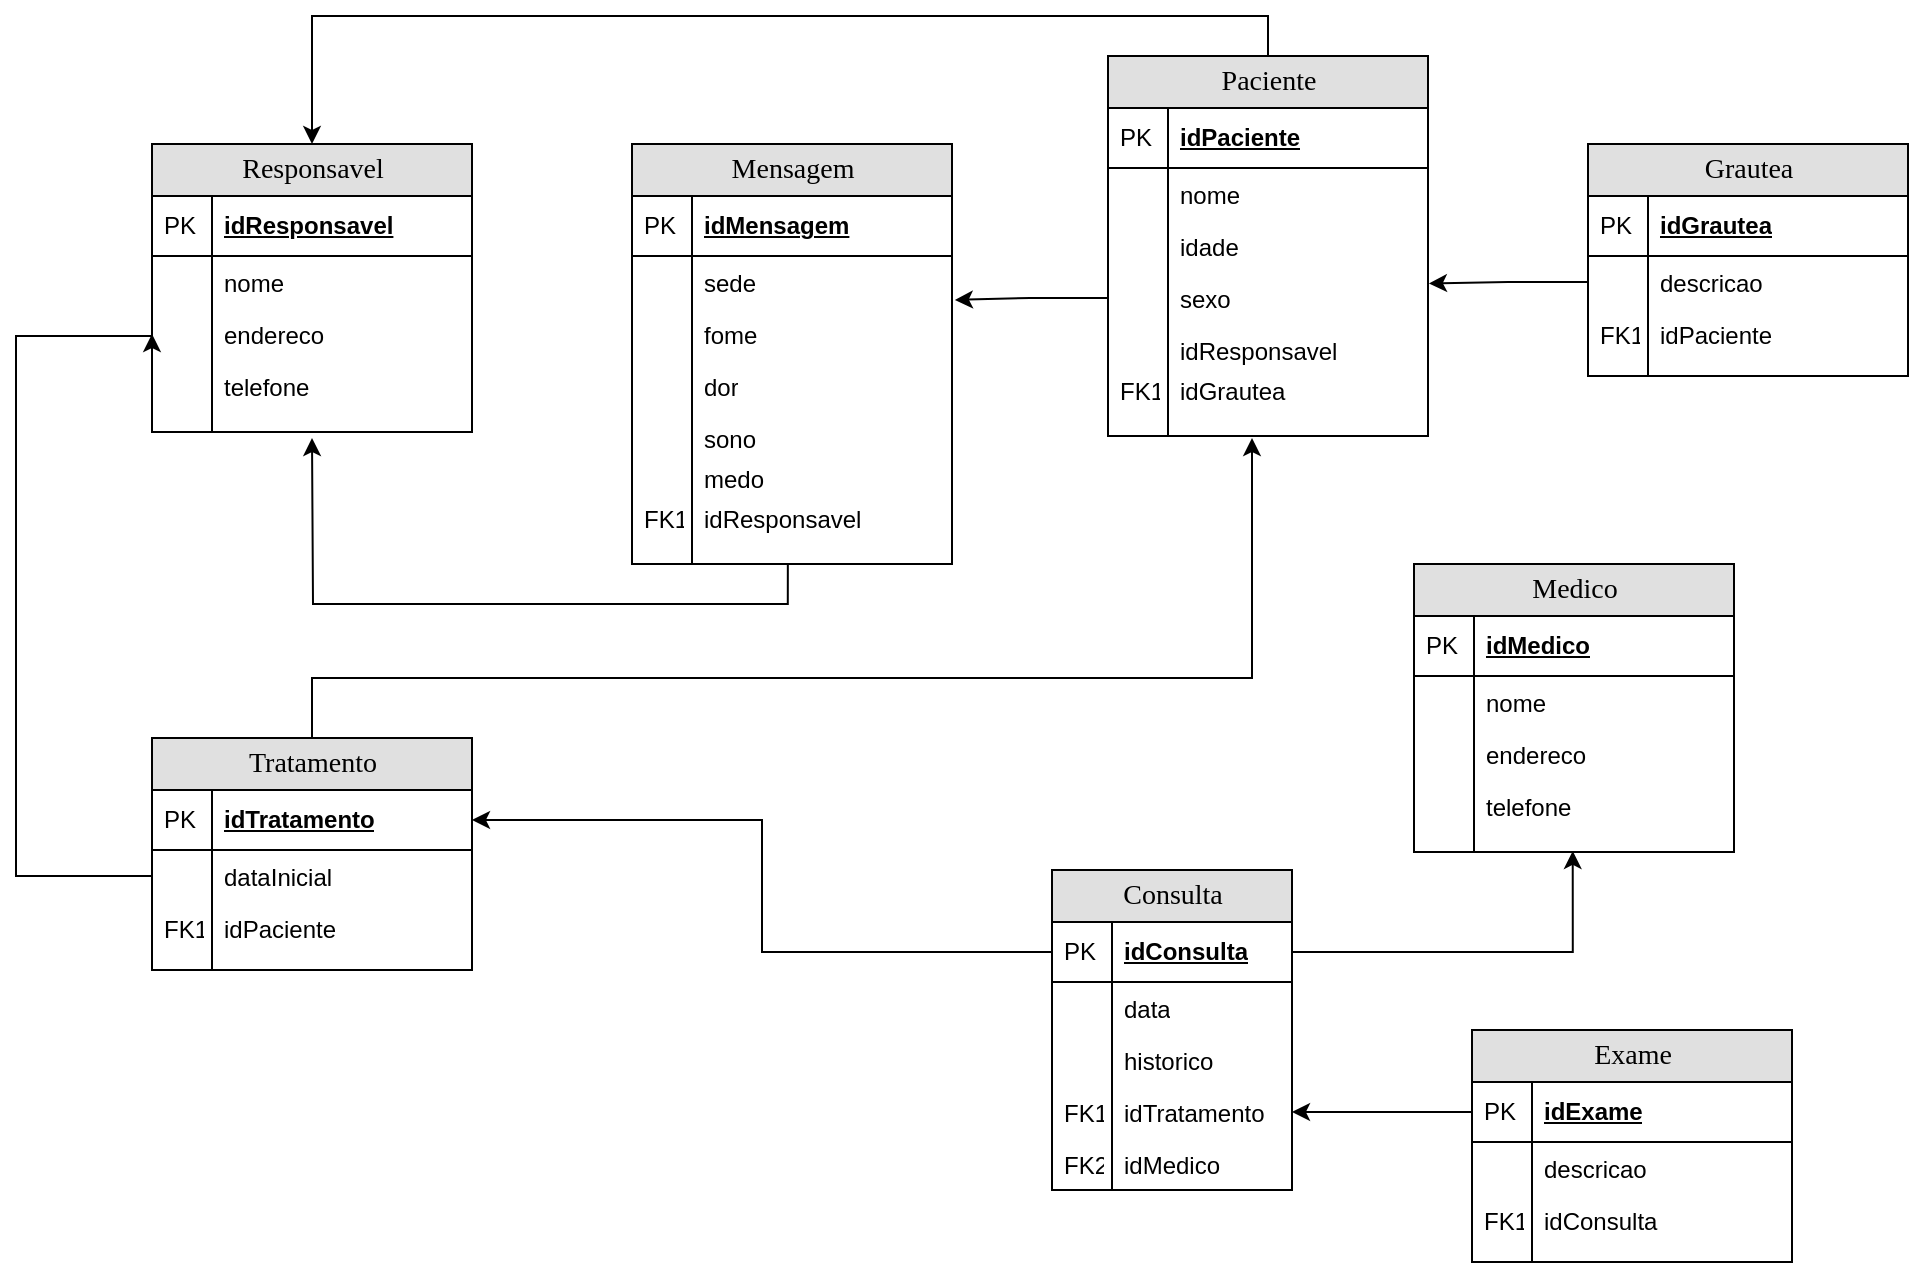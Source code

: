 <mxfile version="21.3.7" type="github">
  <diagram name="Page-1" id="e56a1550-8fbb-45ad-956c-1786394a9013">
    <mxGraphModel dx="1257" dy="646" grid="1" gridSize="10" guides="1" tooltips="1" connect="1" arrows="1" fold="1" page="1" pageScale="1" pageWidth="1100" pageHeight="850" background="none" math="0" shadow="0">
      <root>
        <mxCell id="0" />
        <mxCell id="1" parent="0" />
        <mxCell id="WlhYBeR-AQVJKtEvfZ3L-88" style="edgeStyle=orthogonalEdgeStyle;rounded=0;orthogonalLoop=1;jettySize=auto;html=1;exitX=0.5;exitY=0;exitDx=0;exitDy=0;entryX=0.5;entryY=0;entryDx=0;entryDy=0;" parent="1" source="2e49270ec7c68f3f-19" target="2e49270ec7c68f3f-80" edge="1">
          <mxGeometry relative="1" as="geometry" />
        </mxCell>
        <mxCell id="2e49270ec7c68f3f-19" value="Paciente" style="swimlane;html=1;fontStyle=0;childLayout=stackLayout;horizontal=1;startSize=26;fillColor=#e0e0e0;horizontalStack=0;resizeParent=1;resizeLast=0;collapsible=1;marginBottom=0;swimlaneFillColor=#ffffff;align=center;rounded=0;shadow=0;comic=0;labelBackgroundColor=none;strokeWidth=1;fontFamily=Verdana;fontSize=14" parent="1" vertex="1">
          <mxGeometry x="586" y="150" width="160" height="190" as="geometry" />
        </mxCell>
        <mxCell id="2e49270ec7c68f3f-20" value="idPaciente" style="shape=partialRectangle;top=0;left=0;right=0;bottom=1;html=1;align=left;verticalAlign=middle;fillColor=none;spacingLeft=34;spacingRight=4;whiteSpace=wrap;overflow=hidden;rotatable=0;points=[[0,0.5],[1,0.5]];portConstraint=eastwest;dropTarget=0;fontStyle=5;" parent="2e49270ec7c68f3f-19" vertex="1">
          <mxGeometry y="26" width="160" height="30" as="geometry" />
        </mxCell>
        <mxCell id="2e49270ec7c68f3f-21" value="PK" style="shape=partialRectangle;top=0;left=0;bottom=0;html=1;fillColor=none;align=left;verticalAlign=middle;spacingLeft=4;spacingRight=4;whiteSpace=wrap;overflow=hidden;rotatable=0;points=[];portConstraint=eastwest;part=1;" parent="2e49270ec7c68f3f-20" vertex="1" connectable="0">
          <mxGeometry width="30" height="30" as="geometry" />
        </mxCell>
        <mxCell id="2e49270ec7c68f3f-22" value="nome" style="shape=partialRectangle;top=0;left=0;right=0;bottom=0;html=1;align=left;verticalAlign=top;fillColor=none;spacingLeft=34;spacingRight=4;whiteSpace=wrap;overflow=hidden;rotatable=0;points=[[0,0.5],[1,0.5]];portConstraint=eastwest;dropTarget=0;" parent="2e49270ec7c68f3f-19" vertex="1">
          <mxGeometry y="56" width="160" height="26" as="geometry" />
        </mxCell>
        <mxCell id="2e49270ec7c68f3f-23" value="" style="shape=partialRectangle;top=0;left=0;bottom=0;html=1;fillColor=none;align=left;verticalAlign=top;spacingLeft=4;spacingRight=4;whiteSpace=wrap;overflow=hidden;rotatable=0;points=[];portConstraint=eastwest;part=1;" parent="2e49270ec7c68f3f-22" vertex="1" connectable="0">
          <mxGeometry width="30" height="26" as="geometry" />
        </mxCell>
        <mxCell id="2e49270ec7c68f3f-24" value="idade" style="shape=partialRectangle;top=0;left=0;right=0;bottom=0;html=1;align=left;verticalAlign=top;fillColor=none;spacingLeft=34;spacingRight=4;whiteSpace=wrap;overflow=hidden;rotatable=0;points=[[0,0.5],[1,0.5]];portConstraint=eastwest;dropTarget=0;" parent="2e49270ec7c68f3f-19" vertex="1">
          <mxGeometry y="82" width="160" height="26" as="geometry" />
        </mxCell>
        <mxCell id="2e49270ec7c68f3f-25" value="" style="shape=partialRectangle;top=0;left=0;bottom=0;html=1;fillColor=none;align=left;verticalAlign=top;spacingLeft=4;spacingRight=4;whiteSpace=wrap;overflow=hidden;rotatable=0;points=[];portConstraint=eastwest;part=1;" parent="2e49270ec7c68f3f-24" vertex="1" connectable="0">
          <mxGeometry width="30" height="26" as="geometry" />
        </mxCell>
        <mxCell id="2e49270ec7c68f3f-26" value="sexo" style="shape=partialRectangle;top=0;left=0;right=0;bottom=0;html=1;align=left;verticalAlign=top;fillColor=none;spacingLeft=34;spacingRight=4;whiteSpace=wrap;overflow=hidden;rotatable=0;points=[[0,0.5],[1,0.5]];portConstraint=eastwest;dropTarget=0;" parent="2e49270ec7c68f3f-19" vertex="1">
          <mxGeometry y="108" width="160" height="26" as="geometry" />
        </mxCell>
        <mxCell id="2e49270ec7c68f3f-27" value="" style="shape=partialRectangle;top=0;left=0;bottom=0;html=1;fillColor=none;align=left;verticalAlign=top;spacingLeft=4;spacingRight=4;whiteSpace=wrap;overflow=hidden;rotatable=0;points=[];portConstraint=eastwest;part=1;" parent="2e49270ec7c68f3f-26" vertex="1" connectable="0">
          <mxGeometry width="30" height="26" as="geometry" />
        </mxCell>
        <mxCell id="WlhYBeR-AQVJKtEvfZ3L-3" value="idResponsavel" style="shape=partialRectangle;top=0;left=0;right=0;bottom=0;html=1;align=left;verticalAlign=top;fillColor=none;spacingLeft=34;spacingRight=4;whiteSpace=wrap;overflow=hidden;rotatable=0;points=[[0,0.5],[1,0.5]];portConstraint=eastwest;dropTarget=0;" parent="2e49270ec7c68f3f-19" vertex="1">
          <mxGeometry y="134" width="160" height="20" as="geometry" />
        </mxCell>
        <mxCell id="WlhYBeR-AQVJKtEvfZ3L-4" value="" style="shape=partialRectangle;top=0;left=0;bottom=0;html=1;fillColor=none;align=left;verticalAlign=top;spacingLeft=4;spacingRight=4;whiteSpace=wrap;overflow=hidden;rotatable=0;points=[];portConstraint=eastwest;part=1;" parent="WlhYBeR-AQVJKtEvfZ3L-3" vertex="1" connectable="0">
          <mxGeometry width="30" height="20" as="geometry" />
        </mxCell>
        <mxCell id="2e49270ec7c68f3f-28" value="idGrautea" style="shape=partialRectangle;top=0;left=0;right=0;bottom=0;html=1;align=left;verticalAlign=top;fillColor=none;spacingLeft=34;spacingRight=4;whiteSpace=wrap;overflow=hidden;rotatable=0;points=[[0,0.5],[1,0.5]];portConstraint=eastwest;dropTarget=0;" parent="2e49270ec7c68f3f-19" vertex="1">
          <mxGeometry y="154" width="160" height="26" as="geometry" />
        </mxCell>
        <mxCell id="2e49270ec7c68f3f-29" value="FK1" style="shape=partialRectangle;top=0;left=0;bottom=0;html=1;fillColor=none;align=left;verticalAlign=top;spacingLeft=4;spacingRight=4;whiteSpace=wrap;overflow=hidden;rotatable=0;points=[];portConstraint=eastwest;part=1;" parent="2e49270ec7c68f3f-28" vertex="1" connectable="0">
          <mxGeometry width="30" height="26" as="geometry" />
        </mxCell>
        <mxCell id="WlhYBeR-AQVJKtEvfZ3L-1" value="" style="shape=partialRectangle;top=0;left=0;right=0;bottom=0;html=1;align=left;verticalAlign=top;fillColor=none;spacingLeft=34;spacingRight=4;whiteSpace=wrap;overflow=hidden;rotatable=0;points=[[0,0.5],[1,0.5]];portConstraint=eastwest;dropTarget=0;" parent="2e49270ec7c68f3f-19" vertex="1">
          <mxGeometry y="180" width="160" height="10" as="geometry" />
        </mxCell>
        <mxCell id="WlhYBeR-AQVJKtEvfZ3L-2" value="" style="shape=partialRectangle;top=0;left=0;bottom=0;html=1;fillColor=none;align=left;verticalAlign=top;spacingLeft=4;spacingRight=4;whiteSpace=wrap;overflow=hidden;rotatable=0;points=[];portConstraint=eastwest;part=1;" parent="WlhYBeR-AQVJKtEvfZ3L-1" vertex="1" connectable="0">
          <mxGeometry width="30" height="10" as="geometry" />
        </mxCell>
        <mxCell id="2e49270ec7c68f3f-30" value="Grautea" style="swimlane;html=1;fontStyle=0;childLayout=stackLayout;horizontal=1;startSize=26;fillColor=#e0e0e0;horizontalStack=0;resizeParent=1;resizeLast=0;collapsible=1;marginBottom=0;swimlaneFillColor=#ffffff;align=center;rounded=0;shadow=0;comic=0;labelBackgroundColor=none;strokeWidth=1;fontFamily=Verdana;fontSize=14" parent="1" vertex="1">
          <mxGeometry x="826" y="194" width="160" height="116" as="geometry" />
        </mxCell>
        <mxCell id="2e49270ec7c68f3f-31" value="idGrautea" style="shape=partialRectangle;top=0;left=0;right=0;bottom=1;html=1;align=left;verticalAlign=middle;fillColor=none;spacingLeft=34;spacingRight=4;whiteSpace=wrap;overflow=hidden;rotatable=0;points=[[0,0.5],[1,0.5]];portConstraint=eastwest;dropTarget=0;fontStyle=5;" parent="2e49270ec7c68f3f-30" vertex="1">
          <mxGeometry y="26" width="160" height="30" as="geometry" />
        </mxCell>
        <mxCell id="2e49270ec7c68f3f-32" value="PK" style="shape=partialRectangle;top=0;left=0;bottom=0;html=1;fillColor=none;align=left;verticalAlign=middle;spacingLeft=4;spacingRight=4;whiteSpace=wrap;overflow=hidden;rotatable=0;points=[];portConstraint=eastwest;part=1;" parent="2e49270ec7c68f3f-31" vertex="1" connectable="0">
          <mxGeometry width="30" height="30" as="geometry" />
        </mxCell>
        <mxCell id="2e49270ec7c68f3f-33" value="descricao" style="shape=partialRectangle;top=0;left=0;right=0;bottom=0;html=1;align=left;verticalAlign=top;fillColor=none;spacingLeft=34;spacingRight=4;whiteSpace=wrap;overflow=hidden;rotatable=0;points=[[0,0.5],[1,0.5]];portConstraint=eastwest;dropTarget=0;" parent="2e49270ec7c68f3f-30" vertex="1">
          <mxGeometry y="56" width="160" height="26" as="geometry" />
        </mxCell>
        <mxCell id="2e49270ec7c68f3f-34" value="" style="shape=partialRectangle;top=0;left=0;bottom=0;html=1;fillColor=none;align=left;verticalAlign=top;spacingLeft=4;spacingRight=4;whiteSpace=wrap;overflow=hidden;rotatable=0;points=[];portConstraint=eastwest;part=1;" parent="2e49270ec7c68f3f-33" vertex="1" connectable="0">
          <mxGeometry width="30" height="26" as="geometry" />
        </mxCell>
        <mxCell id="2e49270ec7c68f3f-35" value="idPaciente" style="shape=partialRectangle;top=0;left=0;right=0;bottom=0;html=1;align=left;verticalAlign=top;fillColor=none;spacingLeft=34;spacingRight=4;whiteSpace=wrap;overflow=hidden;rotatable=0;points=[[0,0.5],[1,0.5]];portConstraint=eastwest;dropTarget=0;" parent="2e49270ec7c68f3f-30" vertex="1">
          <mxGeometry y="82" width="160" height="26" as="geometry" />
        </mxCell>
        <mxCell id="2e49270ec7c68f3f-36" value="FK1" style="shape=partialRectangle;top=0;left=0;bottom=0;html=1;fillColor=none;align=left;verticalAlign=top;spacingLeft=4;spacingRight=4;whiteSpace=wrap;overflow=hidden;rotatable=0;points=[];portConstraint=eastwest;part=1;" parent="2e49270ec7c68f3f-35" vertex="1" connectable="0">
          <mxGeometry width="30" height="26" as="geometry" />
        </mxCell>
        <mxCell id="2e49270ec7c68f3f-39" value="" style="shape=partialRectangle;top=0;left=0;right=0;bottom=0;html=1;align=left;verticalAlign=top;fillColor=none;spacingLeft=34;spacingRight=4;whiteSpace=wrap;overflow=hidden;rotatable=0;points=[[0,0.5],[1,0.5]];portConstraint=eastwest;dropTarget=0;" parent="2e49270ec7c68f3f-30" vertex="1">
          <mxGeometry y="108" width="160" height="8" as="geometry" />
        </mxCell>
        <mxCell id="2e49270ec7c68f3f-40" value="" style="shape=partialRectangle;top=0;left=0;bottom=0;html=1;fillColor=none;align=left;verticalAlign=top;spacingLeft=4;spacingRight=4;whiteSpace=wrap;overflow=hidden;rotatable=0;points=[];portConstraint=eastwest;part=1;" parent="2e49270ec7c68f3f-39" vertex="1" connectable="0">
          <mxGeometry width="30" height="8" as="geometry" />
        </mxCell>
        <mxCell id="2e49270ec7c68f3f-80" value="Responsavel" style="swimlane;html=1;fontStyle=0;childLayout=stackLayout;horizontal=1;startSize=26;fillColor=#e0e0e0;horizontalStack=0;resizeParent=1;resizeLast=0;collapsible=1;marginBottom=0;swimlaneFillColor=#ffffff;align=center;rounded=0;shadow=0;comic=0;labelBackgroundColor=none;strokeWidth=1;fontFamily=Verdana;fontSize=14" parent="1" vertex="1">
          <mxGeometry x="108" y="194" width="160" height="144" as="geometry" />
        </mxCell>
        <mxCell id="2e49270ec7c68f3f-81" value="idResponsavel" style="shape=partialRectangle;top=0;left=0;right=0;bottom=1;html=1;align=left;verticalAlign=middle;fillColor=none;spacingLeft=34;spacingRight=4;whiteSpace=wrap;overflow=hidden;rotatable=0;points=[[0,0.5],[1,0.5]];portConstraint=eastwest;dropTarget=0;fontStyle=5;" parent="2e49270ec7c68f3f-80" vertex="1">
          <mxGeometry y="26" width="160" height="30" as="geometry" />
        </mxCell>
        <mxCell id="2e49270ec7c68f3f-82" value="PK" style="shape=partialRectangle;top=0;left=0;bottom=0;html=1;fillColor=none;align=left;verticalAlign=middle;spacingLeft=4;spacingRight=4;whiteSpace=wrap;overflow=hidden;rotatable=0;points=[];portConstraint=eastwest;part=1;" parent="2e49270ec7c68f3f-81" vertex="1" connectable="0">
          <mxGeometry width="30" height="30" as="geometry" />
        </mxCell>
        <mxCell id="2e49270ec7c68f3f-83" value="nome" style="shape=partialRectangle;top=0;left=0;right=0;bottom=0;html=1;align=left;verticalAlign=top;fillColor=none;spacingLeft=34;spacingRight=4;whiteSpace=wrap;overflow=hidden;rotatable=0;points=[[0,0.5],[1,0.5]];portConstraint=eastwest;dropTarget=0;" parent="2e49270ec7c68f3f-80" vertex="1">
          <mxGeometry y="56" width="160" height="26" as="geometry" />
        </mxCell>
        <mxCell id="2e49270ec7c68f3f-84" value="" style="shape=partialRectangle;top=0;left=0;bottom=0;html=1;fillColor=none;align=left;verticalAlign=top;spacingLeft=4;spacingRight=4;whiteSpace=wrap;overflow=hidden;rotatable=0;points=[];portConstraint=eastwest;part=1;" parent="2e49270ec7c68f3f-83" vertex="1" connectable="0">
          <mxGeometry width="30" height="26" as="geometry" />
        </mxCell>
        <mxCell id="2e49270ec7c68f3f-85" value="endereco" style="shape=partialRectangle;top=0;left=0;right=0;bottom=0;html=1;align=left;verticalAlign=top;fillColor=none;spacingLeft=34;spacingRight=4;whiteSpace=wrap;overflow=hidden;rotatable=0;points=[[0,0.5],[1,0.5]];portConstraint=eastwest;dropTarget=0;" parent="2e49270ec7c68f3f-80" vertex="1">
          <mxGeometry y="82" width="160" height="26" as="geometry" />
        </mxCell>
        <mxCell id="2e49270ec7c68f3f-86" value="" style="shape=partialRectangle;top=0;left=0;bottom=0;html=1;fillColor=none;align=left;verticalAlign=top;spacingLeft=4;spacingRight=4;whiteSpace=wrap;overflow=hidden;rotatable=0;points=[];portConstraint=eastwest;part=1;" parent="2e49270ec7c68f3f-85" vertex="1" connectable="0">
          <mxGeometry width="30" height="26" as="geometry" />
        </mxCell>
        <mxCell id="2e49270ec7c68f3f-87" value="telefone" style="shape=partialRectangle;top=0;left=0;right=0;bottom=0;html=1;align=left;verticalAlign=top;fillColor=none;spacingLeft=34;spacingRight=4;whiteSpace=wrap;overflow=hidden;rotatable=0;points=[[0,0.5],[1,0.5]];portConstraint=eastwest;dropTarget=0;" parent="2e49270ec7c68f3f-80" vertex="1">
          <mxGeometry y="108" width="160" height="26" as="geometry" />
        </mxCell>
        <mxCell id="2e49270ec7c68f3f-88" value="" style="shape=partialRectangle;top=0;left=0;bottom=0;html=1;fillColor=none;align=left;verticalAlign=top;spacingLeft=4;spacingRight=4;whiteSpace=wrap;overflow=hidden;rotatable=0;points=[];portConstraint=eastwest;part=1;" parent="2e49270ec7c68f3f-87" vertex="1" connectable="0">
          <mxGeometry width="30" height="26" as="geometry" />
        </mxCell>
        <mxCell id="2e49270ec7c68f3f-89" value="" style="shape=partialRectangle;top=0;left=0;right=0;bottom=0;html=1;align=left;verticalAlign=top;fillColor=none;spacingLeft=34;spacingRight=4;whiteSpace=wrap;overflow=hidden;rotatable=0;points=[[0,0.5],[1,0.5]];portConstraint=eastwest;dropTarget=0;" parent="2e49270ec7c68f3f-80" vertex="1">
          <mxGeometry y="134" width="160" height="10" as="geometry" />
        </mxCell>
        <mxCell id="2e49270ec7c68f3f-90" value="" style="shape=partialRectangle;top=0;left=0;bottom=0;html=1;fillColor=none;align=left;verticalAlign=top;spacingLeft=4;spacingRight=4;whiteSpace=wrap;overflow=hidden;rotatable=0;points=[];portConstraint=eastwest;part=1;" parent="2e49270ec7c68f3f-89" vertex="1" connectable="0">
          <mxGeometry width="30" height="10" as="geometry" />
        </mxCell>
        <mxCell id="WlhYBeR-AQVJKtEvfZ3L-15" style="edgeStyle=orthogonalEdgeStyle;rounded=0;orthogonalLoop=1;jettySize=auto;html=1;exitX=0;exitY=0.5;exitDx=0;exitDy=0;entryX=1.003;entryY=0.219;entryDx=0;entryDy=0;entryPerimeter=0;" parent="1" source="2e49270ec7c68f3f-33" target="2e49270ec7c68f3f-26" edge="1">
          <mxGeometry relative="1" as="geometry" />
        </mxCell>
        <mxCell id="WlhYBeR-AQVJKtEvfZ3L-91" style="edgeStyle=orthogonalEdgeStyle;rounded=0;orthogonalLoop=1;jettySize=auto;html=1;exitX=0.5;exitY=0;exitDx=0;exitDy=0;entryX=0.45;entryY=1.1;entryDx=0;entryDy=0;entryPerimeter=0;" parent="1" source="WlhYBeR-AQVJKtEvfZ3L-17" target="WlhYBeR-AQVJKtEvfZ3L-1" edge="1">
          <mxGeometry relative="1" as="geometry">
            <Array as="points">
              <mxPoint x="188" y="461" />
              <mxPoint x="658" y="461" />
            </Array>
          </mxGeometry>
        </mxCell>
        <mxCell id="WlhYBeR-AQVJKtEvfZ3L-17" value="Tratamento" style="swimlane;html=1;fontStyle=0;childLayout=stackLayout;horizontal=1;startSize=26;fillColor=#e0e0e0;horizontalStack=0;resizeParent=1;resizeLast=0;collapsible=1;marginBottom=0;swimlaneFillColor=#ffffff;align=center;rounded=0;shadow=0;comic=0;labelBackgroundColor=none;strokeWidth=1;fontFamily=Verdana;fontSize=14" parent="1" vertex="1">
          <mxGeometry x="108" y="491" width="160" height="116" as="geometry" />
        </mxCell>
        <mxCell id="WlhYBeR-AQVJKtEvfZ3L-18" value="idTratamento" style="shape=partialRectangle;top=0;left=0;right=0;bottom=1;html=1;align=left;verticalAlign=middle;fillColor=none;spacingLeft=34;spacingRight=4;whiteSpace=wrap;overflow=hidden;rotatable=0;points=[[0,0.5],[1,0.5]];portConstraint=eastwest;dropTarget=0;fontStyle=5;" parent="WlhYBeR-AQVJKtEvfZ3L-17" vertex="1">
          <mxGeometry y="26" width="160" height="30" as="geometry" />
        </mxCell>
        <mxCell id="WlhYBeR-AQVJKtEvfZ3L-19" value="PK" style="shape=partialRectangle;top=0;left=0;bottom=0;html=1;fillColor=none;align=left;verticalAlign=middle;spacingLeft=4;spacingRight=4;whiteSpace=wrap;overflow=hidden;rotatable=0;points=[];portConstraint=eastwest;part=1;" parent="WlhYBeR-AQVJKtEvfZ3L-18" vertex="1" connectable="0">
          <mxGeometry width="30" height="30" as="geometry" />
        </mxCell>
        <mxCell id="WlhYBeR-AQVJKtEvfZ3L-20" value="dataInicial" style="shape=partialRectangle;top=0;left=0;right=0;bottom=0;html=1;align=left;verticalAlign=top;fillColor=none;spacingLeft=34;spacingRight=4;whiteSpace=wrap;overflow=hidden;rotatable=0;points=[[0,0.5],[1,0.5]];portConstraint=eastwest;dropTarget=0;" parent="WlhYBeR-AQVJKtEvfZ3L-17" vertex="1">
          <mxGeometry y="56" width="160" height="26" as="geometry" />
        </mxCell>
        <mxCell id="WlhYBeR-AQVJKtEvfZ3L-21" value="" style="shape=partialRectangle;top=0;left=0;bottom=0;html=1;fillColor=none;align=left;verticalAlign=top;spacingLeft=4;spacingRight=4;whiteSpace=wrap;overflow=hidden;rotatable=0;points=[];portConstraint=eastwest;part=1;" parent="WlhYBeR-AQVJKtEvfZ3L-20" vertex="1" connectable="0">
          <mxGeometry width="30" height="26" as="geometry" />
        </mxCell>
        <mxCell id="WlhYBeR-AQVJKtEvfZ3L-22" value="idPaciente" style="shape=partialRectangle;top=0;left=0;right=0;bottom=0;html=1;align=left;verticalAlign=top;fillColor=none;spacingLeft=34;spacingRight=4;whiteSpace=wrap;overflow=hidden;rotatable=0;points=[[0,0.5],[1,0.5]];portConstraint=eastwest;dropTarget=0;" parent="WlhYBeR-AQVJKtEvfZ3L-17" vertex="1">
          <mxGeometry y="82" width="160" height="26" as="geometry" />
        </mxCell>
        <mxCell id="WlhYBeR-AQVJKtEvfZ3L-23" value="FK1" style="shape=partialRectangle;top=0;left=0;bottom=0;html=1;fillColor=none;align=left;verticalAlign=top;spacingLeft=4;spacingRight=4;whiteSpace=wrap;overflow=hidden;rotatable=0;points=[];portConstraint=eastwest;part=1;" parent="WlhYBeR-AQVJKtEvfZ3L-22" vertex="1" connectable="0">
          <mxGeometry width="30" height="26" as="geometry" />
        </mxCell>
        <mxCell id="WlhYBeR-AQVJKtEvfZ3L-24" value="" style="shape=partialRectangle;top=0;left=0;right=0;bottom=0;html=1;align=left;verticalAlign=top;fillColor=none;spacingLeft=34;spacingRight=4;whiteSpace=wrap;overflow=hidden;rotatable=0;points=[[0,0.5],[1,0.5]];portConstraint=eastwest;dropTarget=0;" parent="WlhYBeR-AQVJKtEvfZ3L-17" vertex="1">
          <mxGeometry y="108" width="160" height="8" as="geometry" />
        </mxCell>
        <mxCell id="WlhYBeR-AQVJKtEvfZ3L-25" value="" style="shape=partialRectangle;top=0;left=0;bottom=0;html=1;fillColor=none;align=left;verticalAlign=top;spacingLeft=4;spacingRight=4;whiteSpace=wrap;overflow=hidden;rotatable=0;points=[];portConstraint=eastwest;part=1;" parent="WlhYBeR-AQVJKtEvfZ3L-24" vertex="1" connectable="0">
          <mxGeometry width="30" height="8" as="geometry" />
        </mxCell>
        <mxCell id="WlhYBeR-AQVJKtEvfZ3L-26" value="Medico" style="swimlane;html=1;fontStyle=0;childLayout=stackLayout;horizontal=1;startSize=26;fillColor=#e0e0e0;horizontalStack=0;resizeParent=1;resizeLast=0;collapsible=1;marginBottom=0;swimlaneFillColor=#ffffff;align=center;rounded=0;shadow=0;comic=0;labelBackgroundColor=none;strokeWidth=1;fontFamily=Verdana;fontSize=14" parent="1" vertex="1">
          <mxGeometry x="739" y="404" width="160" height="144" as="geometry" />
        </mxCell>
        <mxCell id="WlhYBeR-AQVJKtEvfZ3L-27" value="idMedico" style="shape=partialRectangle;top=0;left=0;right=0;bottom=1;html=1;align=left;verticalAlign=middle;fillColor=none;spacingLeft=34;spacingRight=4;whiteSpace=wrap;overflow=hidden;rotatable=0;points=[[0,0.5],[1,0.5]];portConstraint=eastwest;dropTarget=0;fontStyle=5;" parent="WlhYBeR-AQVJKtEvfZ3L-26" vertex="1">
          <mxGeometry y="26" width="160" height="30" as="geometry" />
        </mxCell>
        <mxCell id="WlhYBeR-AQVJKtEvfZ3L-28" value="PK" style="shape=partialRectangle;top=0;left=0;bottom=0;html=1;fillColor=none;align=left;verticalAlign=middle;spacingLeft=4;spacingRight=4;whiteSpace=wrap;overflow=hidden;rotatable=0;points=[];portConstraint=eastwest;part=1;" parent="WlhYBeR-AQVJKtEvfZ3L-27" vertex="1" connectable="0">
          <mxGeometry width="30" height="30" as="geometry" />
        </mxCell>
        <mxCell id="WlhYBeR-AQVJKtEvfZ3L-29" value="nome" style="shape=partialRectangle;top=0;left=0;right=0;bottom=0;html=1;align=left;verticalAlign=top;fillColor=none;spacingLeft=34;spacingRight=4;whiteSpace=wrap;overflow=hidden;rotatable=0;points=[[0,0.5],[1,0.5]];portConstraint=eastwest;dropTarget=0;" parent="WlhYBeR-AQVJKtEvfZ3L-26" vertex="1">
          <mxGeometry y="56" width="160" height="26" as="geometry" />
        </mxCell>
        <mxCell id="WlhYBeR-AQVJKtEvfZ3L-30" value="" style="shape=partialRectangle;top=0;left=0;bottom=0;html=1;fillColor=none;align=left;verticalAlign=top;spacingLeft=4;spacingRight=4;whiteSpace=wrap;overflow=hidden;rotatable=0;points=[];portConstraint=eastwest;part=1;" parent="WlhYBeR-AQVJKtEvfZ3L-29" vertex="1" connectable="0">
          <mxGeometry width="30" height="26" as="geometry" />
        </mxCell>
        <mxCell id="WlhYBeR-AQVJKtEvfZ3L-31" value="endereco" style="shape=partialRectangle;top=0;left=0;right=0;bottom=0;html=1;align=left;verticalAlign=top;fillColor=none;spacingLeft=34;spacingRight=4;whiteSpace=wrap;overflow=hidden;rotatable=0;points=[[0,0.5],[1,0.5]];portConstraint=eastwest;dropTarget=0;" parent="WlhYBeR-AQVJKtEvfZ3L-26" vertex="1">
          <mxGeometry y="82" width="160" height="26" as="geometry" />
        </mxCell>
        <mxCell id="WlhYBeR-AQVJKtEvfZ3L-32" value="" style="shape=partialRectangle;top=0;left=0;bottom=0;html=1;fillColor=none;align=left;verticalAlign=top;spacingLeft=4;spacingRight=4;whiteSpace=wrap;overflow=hidden;rotatable=0;points=[];portConstraint=eastwest;part=1;" parent="WlhYBeR-AQVJKtEvfZ3L-31" vertex="1" connectable="0">
          <mxGeometry width="30" height="26" as="geometry" />
        </mxCell>
        <mxCell id="WlhYBeR-AQVJKtEvfZ3L-33" value="telefone" style="shape=partialRectangle;top=0;left=0;right=0;bottom=0;html=1;align=left;verticalAlign=top;fillColor=none;spacingLeft=34;spacingRight=4;whiteSpace=wrap;overflow=hidden;rotatable=0;points=[[0,0.5],[1,0.5]];portConstraint=eastwest;dropTarget=0;" parent="WlhYBeR-AQVJKtEvfZ3L-26" vertex="1">
          <mxGeometry y="108" width="160" height="26" as="geometry" />
        </mxCell>
        <mxCell id="WlhYBeR-AQVJKtEvfZ3L-34" value="" style="shape=partialRectangle;top=0;left=0;bottom=0;html=1;fillColor=none;align=left;verticalAlign=top;spacingLeft=4;spacingRight=4;whiteSpace=wrap;overflow=hidden;rotatable=0;points=[];portConstraint=eastwest;part=1;" parent="WlhYBeR-AQVJKtEvfZ3L-33" vertex="1" connectable="0">
          <mxGeometry width="30" height="26" as="geometry" />
        </mxCell>
        <mxCell id="WlhYBeR-AQVJKtEvfZ3L-35" value="" style="shape=partialRectangle;top=0;left=0;right=0;bottom=0;html=1;align=left;verticalAlign=top;fillColor=none;spacingLeft=34;spacingRight=4;whiteSpace=wrap;overflow=hidden;rotatable=0;points=[[0,0.5],[1,0.5]];portConstraint=eastwest;dropTarget=0;" parent="WlhYBeR-AQVJKtEvfZ3L-26" vertex="1">
          <mxGeometry y="134" width="160" height="10" as="geometry" />
        </mxCell>
        <mxCell id="WlhYBeR-AQVJKtEvfZ3L-36" value="" style="shape=partialRectangle;top=0;left=0;bottom=0;html=1;fillColor=none;align=left;verticalAlign=top;spacingLeft=4;spacingRight=4;whiteSpace=wrap;overflow=hidden;rotatable=0;points=[];portConstraint=eastwest;part=1;" parent="WlhYBeR-AQVJKtEvfZ3L-35" vertex="1" connectable="0">
          <mxGeometry width="30" height="10" as="geometry" />
        </mxCell>
        <mxCell id="WlhYBeR-AQVJKtEvfZ3L-38" value="Consulta" style="swimlane;html=1;fontStyle=0;childLayout=stackLayout;horizontal=1;startSize=26;fillColor=#e0e0e0;horizontalStack=0;resizeParent=1;resizeLast=0;collapsible=1;marginBottom=0;swimlaneFillColor=#ffffff;align=center;rounded=0;shadow=0;comic=0;labelBackgroundColor=none;strokeWidth=1;fontFamily=Verdana;fontSize=14" parent="1" vertex="1">
          <mxGeometry x="558" y="557" width="120" height="160" as="geometry" />
        </mxCell>
        <mxCell id="WlhYBeR-AQVJKtEvfZ3L-39" value="idConsulta" style="shape=partialRectangle;top=0;left=0;right=0;bottom=1;html=1;align=left;verticalAlign=middle;fillColor=none;spacingLeft=34;spacingRight=4;whiteSpace=wrap;overflow=hidden;rotatable=0;points=[[0,0.5],[1,0.5]];portConstraint=eastwest;dropTarget=0;fontStyle=5;" parent="WlhYBeR-AQVJKtEvfZ3L-38" vertex="1">
          <mxGeometry y="26" width="120" height="30" as="geometry" />
        </mxCell>
        <mxCell id="WlhYBeR-AQVJKtEvfZ3L-40" value="PK" style="shape=partialRectangle;top=0;left=0;bottom=0;html=1;fillColor=none;align=left;verticalAlign=middle;spacingLeft=4;spacingRight=4;whiteSpace=wrap;overflow=hidden;rotatable=0;points=[];portConstraint=eastwest;part=1;" parent="WlhYBeR-AQVJKtEvfZ3L-39" vertex="1" connectable="0">
          <mxGeometry width="30" height="30" as="geometry" />
        </mxCell>
        <mxCell id="WlhYBeR-AQVJKtEvfZ3L-41" value="data" style="shape=partialRectangle;top=0;left=0;right=0;bottom=0;html=1;align=left;verticalAlign=top;fillColor=none;spacingLeft=34;spacingRight=4;whiteSpace=wrap;overflow=hidden;rotatable=0;points=[[0,0.5],[1,0.5]];portConstraint=eastwest;dropTarget=0;" parent="WlhYBeR-AQVJKtEvfZ3L-38" vertex="1">
          <mxGeometry y="56" width="120" height="26" as="geometry" />
        </mxCell>
        <mxCell id="WlhYBeR-AQVJKtEvfZ3L-42" value="" style="shape=partialRectangle;top=0;left=0;bottom=0;html=1;fillColor=none;align=left;verticalAlign=top;spacingLeft=4;spacingRight=4;whiteSpace=wrap;overflow=hidden;rotatable=0;points=[];portConstraint=eastwest;part=1;" parent="WlhYBeR-AQVJKtEvfZ3L-41" vertex="1" connectable="0">
          <mxGeometry width="30" height="26" as="geometry" />
        </mxCell>
        <mxCell id="WlhYBeR-AQVJKtEvfZ3L-43" value="historico" style="shape=partialRectangle;top=0;left=0;right=0;bottom=0;html=1;align=left;verticalAlign=top;fillColor=none;spacingLeft=34;spacingRight=4;whiteSpace=wrap;overflow=hidden;rotatable=0;points=[[0,0.5],[1,0.5]];portConstraint=eastwest;dropTarget=0;" parent="WlhYBeR-AQVJKtEvfZ3L-38" vertex="1">
          <mxGeometry y="82" width="120" height="26" as="geometry" />
        </mxCell>
        <mxCell id="WlhYBeR-AQVJKtEvfZ3L-44" value="" style="shape=partialRectangle;top=0;left=0;bottom=0;html=1;fillColor=none;align=left;verticalAlign=top;spacingLeft=4;spacingRight=4;whiteSpace=wrap;overflow=hidden;rotatable=0;points=[];portConstraint=eastwest;part=1;" parent="WlhYBeR-AQVJKtEvfZ3L-43" vertex="1" connectable="0">
          <mxGeometry width="30" height="26" as="geometry" />
        </mxCell>
        <mxCell id="WlhYBeR-AQVJKtEvfZ3L-47" value="idTratamento" style="shape=partialRectangle;top=0;left=0;right=0;bottom=0;html=1;align=left;verticalAlign=top;fillColor=none;spacingLeft=34;spacingRight=4;whiteSpace=wrap;overflow=hidden;rotatable=0;points=[[0,0.5],[1,0.5]];portConstraint=eastwest;dropTarget=0;" parent="WlhYBeR-AQVJKtEvfZ3L-38" vertex="1">
          <mxGeometry y="108" width="120" height="26" as="geometry" />
        </mxCell>
        <mxCell id="WlhYBeR-AQVJKtEvfZ3L-48" value="FK1" style="shape=partialRectangle;top=0;left=0;bottom=0;html=1;fillColor=none;align=left;verticalAlign=top;spacingLeft=4;spacingRight=4;whiteSpace=wrap;overflow=hidden;rotatable=0;points=[];portConstraint=eastwest;part=1;" parent="WlhYBeR-AQVJKtEvfZ3L-47" vertex="1" connectable="0">
          <mxGeometry width="30" height="26" as="geometry" />
        </mxCell>
        <mxCell id="WlhYBeR-AQVJKtEvfZ3L-49" value="idMedico" style="shape=partialRectangle;top=0;left=0;right=0;bottom=0;html=1;align=left;verticalAlign=top;fillColor=none;spacingLeft=34;spacingRight=4;whiteSpace=wrap;overflow=hidden;rotatable=0;points=[[0,0.5],[1,0.5]];portConstraint=eastwest;dropTarget=0;" parent="WlhYBeR-AQVJKtEvfZ3L-38" vertex="1">
          <mxGeometry y="134" width="120" height="26" as="geometry" />
        </mxCell>
        <mxCell id="WlhYBeR-AQVJKtEvfZ3L-50" value="FK2" style="shape=partialRectangle;top=0;left=0;bottom=0;html=1;fillColor=none;align=left;verticalAlign=top;spacingLeft=4;spacingRight=4;whiteSpace=wrap;overflow=hidden;rotatable=0;points=[];portConstraint=eastwest;part=1;" parent="WlhYBeR-AQVJKtEvfZ3L-49" vertex="1" connectable="0">
          <mxGeometry width="30" height="26" as="geometry" />
        </mxCell>
        <mxCell id="WlhYBeR-AQVJKtEvfZ3L-51" style="edgeStyle=orthogonalEdgeStyle;rounded=0;orthogonalLoop=1;jettySize=auto;html=1;exitX=1;exitY=0.5;exitDx=0;exitDy=0;entryX=0.496;entryY=0.947;entryDx=0;entryDy=0;entryPerimeter=0;" parent="1" source="WlhYBeR-AQVJKtEvfZ3L-39" target="WlhYBeR-AQVJKtEvfZ3L-35" edge="1">
          <mxGeometry relative="1" as="geometry">
            <mxPoint x="818" y="563" as="targetPoint" />
          </mxGeometry>
        </mxCell>
        <mxCell id="WlhYBeR-AQVJKtEvfZ3L-53" value="Exame" style="swimlane;html=1;fontStyle=0;childLayout=stackLayout;horizontal=1;startSize=26;fillColor=#e0e0e0;horizontalStack=0;resizeParent=1;resizeLast=0;collapsible=1;marginBottom=0;swimlaneFillColor=#ffffff;align=center;rounded=0;shadow=0;comic=0;labelBackgroundColor=none;strokeWidth=1;fontFamily=Verdana;fontSize=14" parent="1" vertex="1">
          <mxGeometry x="768" y="637" width="160" height="116" as="geometry" />
        </mxCell>
        <mxCell id="WlhYBeR-AQVJKtEvfZ3L-54" value="idExame" style="shape=partialRectangle;top=0;left=0;right=0;bottom=1;html=1;align=left;verticalAlign=middle;fillColor=none;spacingLeft=34;spacingRight=4;whiteSpace=wrap;overflow=hidden;rotatable=0;points=[[0,0.5],[1,0.5]];portConstraint=eastwest;dropTarget=0;fontStyle=5;" parent="WlhYBeR-AQVJKtEvfZ3L-53" vertex="1">
          <mxGeometry y="26" width="160" height="30" as="geometry" />
        </mxCell>
        <mxCell id="WlhYBeR-AQVJKtEvfZ3L-55" value="PK" style="shape=partialRectangle;top=0;left=0;bottom=0;html=1;fillColor=none;align=left;verticalAlign=middle;spacingLeft=4;spacingRight=4;whiteSpace=wrap;overflow=hidden;rotatable=0;points=[];portConstraint=eastwest;part=1;" parent="WlhYBeR-AQVJKtEvfZ3L-54" vertex="1" connectable="0">
          <mxGeometry width="30" height="30" as="geometry" />
        </mxCell>
        <mxCell id="WlhYBeR-AQVJKtEvfZ3L-56" value="descricao" style="shape=partialRectangle;top=0;left=0;right=0;bottom=0;html=1;align=left;verticalAlign=top;fillColor=none;spacingLeft=34;spacingRight=4;whiteSpace=wrap;overflow=hidden;rotatable=0;points=[[0,0.5],[1,0.5]];portConstraint=eastwest;dropTarget=0;" parent="WlhYBeR-AQVJKtEvfZ3L-53" vertex="1">
          <mxGeometry y="56" width="160" height="26" as="geometry" />
        </mxCell>
        <mxCell id="WlhYBeR-AQVJKtEvfZ3L-57" value="" style="shape=partialRectangle;top=0;left=0;bottom=0;html=1;fillColor=none;align=left;verticalAlign=top;spacingLeft=4;spacingRight=4;whiteSpace=wrap;overflow=hidden;rotatable=0;points=[];portConstraint=eastwest;part=1;" parent="WlhYBeR-AQVJKtEvfZ3L-56" vertex="1" connectable="0">
          <mxGeometry width="30" height="26" as="geometry" />
        </mxCell>
        <mxCell id="WlhYBeR-AQVJKtEvfZ3L-58" value="idConsulta" style="shape=partialRectangle;top=0;left=0;right=0;bottom=0;html=1;align=left;verticalAlign=top;fillColor=none;spacingLeft=34;spacingRight=4;whiteSpace=wrap;overflow=hidden;rotatable=0;points=[[0,0.5],[1,0.5]];portConstraint=eastwest;dropTarget=0;" parent="WlhYBeR-AQVJKtEvfZ3L-53" vertex="1">
          <mxGeometry y="82" width="160" height="26" as="geometry" />
        </mxCell>
        <mxCell id="WlhYBeR-AQVJKtEvfZ3L-59" value="FK1" style="shape=partialRectangle;top=0;left=0;bottom=0;html=1;fillColor=none;align=left;verticalAlign=top;spacingLeft=4;spacingRight=4;whiteSpace=wrap;overflow=hidden;rotatable=0;points=[];portConstraint=eastwest;part=1;" parent="WlhYBeR-AQVJKtEvfZ3L-58" vertex="1" connectable="0">
          <mxGeometry width="30" height="26" as="geometry" />
        </mxCell>
        <mxCell id="WlhYBeR-AQVJKtEvfZ3L-60" value="" style="shape=partialRectangle;top=0;left=0;right=0;bottom=0;html=1;align=left;verticalAlign=top;fillColor=none;spacingLeft=34;spacingRight=4;whiteSpace=wrap;overflow=hidden;rotatable=0;points=[[0,0.5],[1,0.5]];portConstraint=eastwest;dropTarget=0;" parent="WlhYBeR-AQVJKtEvfZ3L-53" vertex="1">
          <mxGeometry y="108" width="160" height="8" as="geometry" />
        </mxCell>
        <mxCell id="WlhYBeR-AQVJKtEvfZ3L-61" value="" style="shape=partialRectangle;top=0;left=0;bottom=0;html=1;fillColor=none;align=left;verticalAlign=top;spacingLeft=4;spacingRight=4;whiteSpace=wrap;overflow=hidden;rotatable=0;points=[];portConstraint=eastwest;part=1;" parent="WlhYBeR-AQVJKtEvfZ3L-60" vertex="1" connectable="0">
          <mxGeometry width="30" height="8" as="geometry" />
        </mxCell>
        <mxCell id="WlhYBeR-AQVJKtEvfZ3L-63" style="edgeStyle=orthogonalEdgeStyle;rounded=0;orthogonalLoop=1;jettySize=auto;html=1;exitX=0;exitY=0.5;exitDx=0;exitDy=0;entryX=1;entryY=0.5;entryDx=0;entryDy=0;" parent="1" source="WlhYBeR-AQVJKtEvfZ3L-54" target="WlhYBeR-AQVJKtEvfZ3L-47" edge="1">
          <mxGeometry relative="1" as="geometry" />
        </mxCell>
        <mxCell id="WlhYBeR-AQVJKtEvfZ3L-64" value="Mensagem" style="swimlane;html=1;fontStyle=0;childLayout=stackLayout;horizontal=1;startSize=26;fillColor=#e0e0e0;horizontalStack=0;resizeParent=1;resizeLast=0;collapsible=1;marginBottom=0;swimlaneFillColor=#ffffff;align=center;rounded=0;shadow=0;comic=0;labelBackgroundColor=none;strokeWidth=1;fontFamily=Verdana;fontSize=14" parent="1" vertex="1">
          <mxGeometry x="348" y="194" width="160" height="210" as="geometry" />
        </mxCell>
        <mxCell id="WlhYBeR-AQVJKtEvfZ3L-83" value="idMensagem" style="shape=partialRectangle;top=0;left=0;right=0;bottom=1;html=1;align=left;verticalAlign=middle;fillColor=none;spacingLeft=34;spacingRight=4;whiteSpace=wrap;overflow=hidden;rotatable=0;points=[[0,0.5],[1,0.5]];portConstraint=eastwest;dropTarget=0;fontStyle=5;" parent="WlhYBeR-AQVJKtEvfZ3L-64" vertex="1">
          <mxGeometry y="26" width="160" height="30" as="geometry" />
        </mxCell>
        <mxCell id="WlhYBeR-AQVJKtEvfZ3L-84" value="PK" style="shape=partialRectangle;top=0;left=0;bottom=0;html=1;fillColor=none;align=left;verticalAlign=middle;spacingLeft=4;spacingRight=4;whiteSpace=wrap;overflow=hidden;rotatable=0;points=[];portConstraint=eastwest;part=1;" parent="WlhYBeR-AQVJKtEvfZ3L-83" vertex="1" connectable="0">
          <mxGeometry width="30" height="30" as="geometry" />
        </mxCell>
        <mxCell id="WlhYBeR-AQVJKtEvfZ3L-67" value="sede" style="shape=partialRectangle;top=0;left=0;right=0;bottom=0;html=1;align=left;verticalAlign=top;fillColor=none;spacingLeft=34;spacingRight=4;whiteSpace=wrap;overflow=hidden;rotatable=0;points=[[0,0.5],[1,0.5]];portConstraint=eastwest;dropTarget=0;" parent="WlhYBeR-AQVJKtEvfZ3L-64" vertex="1">
          <mxGeometry y="56" width="160" height="26" as="geometry" />
        </mxCell>
        <mxCell id="WlhYBeR-AQVJKtEvfZ3L-68" value="" style="shape=partialRectangle;top=0;left=0;bottom=0;html=1;fillColor=none;align=left;verticalAlign=top;spacingLeft=4;spacingRight=4;whiteSpace=wrap;overflow=hidden;rotatable=0;points=[];portConstraint=eastwest;part=1;" parent="WlhYBeR-AQVJKtEvfZ3L-67" vertex="1" connectable="0">
          <mxGeometry width="30" height="26" as="geometry" />
        </mxCell>
        <mxCell id="WlhYBeR-AQVJKtEvfZ3L-69" value="fome" style="shape=partialRectangle;top=0;left=0;right=0;bottom=0;html=1;align=left;verticalAlign=top;fillColor=none;spacingLeft=34;spacingRight=4;whiteSpace=wrap;overflow=hidden;rotatable=0;points=[[0,0.5],[1,0.5]];portConstraint=eastwest;dropTarget=0;" parent="WlhYBeR-AQVJKtEvfZ3L-64" vertex="1">
          <mxGeometry y="82" width="160" height="26" as="geometry" />
        </mxCell>
        <mxCell id="WlhYBeR-AQVJKtEvfZ3L-70" value="" style="shape=partialRectangle;top=0;left=0;bottom=0;html=1;fillColor=none;align=left;verticalAlign=top;spacingLeft=4;spacingRight=4;whiteSpace=wrap;overflow=hidden;rotatable=0;points=[];portConstraint=eastwest;part=1;" parent="WlhYBeR-AQVJKtEvfZ3L-69" vertex="1" connectable="0">
          <mxGeometry width="30" height="26" as="geometry" />
        </mxCell>
        <mxCell id="WlhYBeR-AQVJKtEvfZ3L-71" value="dor" style="shape=partialRectangle;top=0;left=0;right=0;bottom=0;html=1;align=left;verticalAlign=top;fillColor=none;spacingLeft=34;spacingRight=4;whiteSpace=wrap;overflow=hidden;rotatable=0;points=[[0,0.5],[1,0.5]];portConstraint=eastwest;dropTarget=0;" parent="WlhYBeR-AQVJKtEvfZ3L-64" vertex="1">
          <mxGeometry y="108" width="160" height="26" as="geometry" />
        </mxCell>
        <mxCell id="WlhYBeR-AQVJKtEvfZ3L-72" value="" style="shape=partialRectangle;top=0;left=0;bottom=0;html=1;fillColor=none;align=left;verticalAlign=top;spacingLeft=4;spacingRight=4;whiteSpace=wrap;overflow=hidden;rotatable=0;points=[];portConstraint=eastwest;part=1;" parent="WlhYBeR-AQVJKtEvfZ3L-71" vertex="1" connectable="0">
          <mxGeometry width="30" height="26" as="geometry" />
        </mxCell>
        <mxCell id="WlhYBeR-AQVJKtEvfZ3L-73" value="sono" style="shape=partialRectangle;top=0;left=0;right=0;bottom=0;html=1;align=left;verticalAlign=top;fillColor=none;spacingLeft=34;spacingRight=4;whiteSpace=wrap;overflow=hidden;rotatable=0;points=[[0,0.5],[1,0.5]];portConstraint=eastwest;dropTarget=0;" parent="WlhYBeR-AQVJKtEvfZ3L-64" vertex="1">
          <mxGeometry y="134" width="160" height="20" as="geometry" />
        </mxCell>
        <mxCell id="WlhYBeR-AQVJKtEvfZ3L-74" value="" style="shape=partialRectangle;top=0;left=0;bottom=0;html=1;fillColor=none;align=left;verticalAlign=top;spacingLeft=4;spacingRight=4;whiteSpace=wrap;overflow=hidden;rotatable=0;points=[];portConstraint=eastwest;part=1;" parent="WlhYBeR-AQVJKtEvfZ3L-73" vertex="1" connectable="0">
          <mxGeometry width="30" height="20" as="geometry" />
        </mxCell>
        <mxCell id="WlhYBeR-AQVJKtEvfZ3L-85" value="medo" style="shape=partialRectangle;top=0;left=0;right=0;bottom=0;html=1;align=left;verticalAlign=top;fillColor=none;spacingLeft=34;spacingRight=4;whiteSpace=wrap;overflow=hidden;rotatable=0;points=[[0,0.5],[1,0.5]];portConstraint=eastwest;dropTarget=0;" parent="WlhYBeR-AQVJKtEvfZ3L-64" vertex="1">
          <mxGeometry y="154" width="160" height="20" as="geometry" />
        </mxCell>
        <mxCell id="WlhYBeR-AQVJKtEvfZ3L-86" value="" style="shape=partialRectangle;top=0;left=0;bottom=0;html=1;fillColor=none;align=left;verticalAlign=top;spacingLeft=4;spacingRight=4;whiteSpace=wrap;overflow=hidden;rotatable=0;points=[];portConstraint=eastwest;part=1;" parent="WlhYBeR-AQVJKtEvfZ3L-85" vertex="1" connectable="0">
          <mxGeometry width="30" height="20" as="geometry" />
        </mxCell>
        <mxCell id="WlhYBeR-AQVJKtEvfZ3L-75" value="idResponsavel" style="shape=partialRectangle;top=0;left=0;right=0;bottom=0;html=1;align=left;verticalAlign=top;fillColor=none;spacingLeft=34;spacingRight=4;whiteSpace=wrap;overflow=hidden;rotatable=0;points=[[0,0.5],[1,0.5]];portConstraint=eastwest;dropTarget=0;" parent="WlhYBeR-AQVJKtEvfZ3L-64" vertex="1">
          <mxGeometry y="174" width="160" height="26" as="geometry" />
        </mxCell>
        <mxCell id="WlhYBeR-AQVJKtEvfZ3L-76" value="FK1" style="shape=partialRectangle;top=0;left=0;bottom=0;html=1;fillColor=none;align=left;verticalAlign=top;spacingLeft=4;spacingRight=4;whiteSpace=wrap;overflow=hidden;rotatable=0;points=[];portConstraint=eastwest;part=1;" parent="WlhYBeR-AQVJKtEvfZ3L-75" vertex="1" connectable="0">
          <mxGeometry width="30" height="26" as="geometry" />
        </mxCell>
        <mxCell id="WlhYBeR-AQVJKtEvfZ3L-77" value="" style="shape=partialRectangle;top=0;left=0;right=0;bottom=0;html=1;align=left;verticalAlign=top;fillColor=none;spacingLeft=34;spacingRight=4;whiteSpace=wrap;overflow=hidden;rotatable=0;points=[[0,0.5],[1,0.5]];portConstraint=eastwest;dropTarget=0;" parent="WlhYBeR-AQVJKtEvfZ3L-64" vertex="1">
          <mxGeometry y="200" width="160" height="10" as="geometry" />
        </mxCell>
        <mxCell id="WlhYBeR-AQVJKtEvfZ3L-78" value="" style="shape=partialRectangle;top=0;left=0;bottom=0;html=1;fillColor=none;align=left;verticalAlign=top;spacingLeft=4;spacingRight=4;whiteSpace=wrap;overflow=hidden;rotatable=0;points=[];portConstraint=eastwest;part=1;" parent="WlhYBeR-AQVJKtEvfZ3L-77" vertex="1" connectable="0">
          <mxGeometry width="30" height="10" as="geometry" />
        </mxCell>
        <mxCell id="WlhYBeR-AQVJKtEvfZ3L-92" style="edgeStyle=orthogonalEdgeStyle;rounded=0;orthogonalLoop=1;jettySize=auto;html=1;exitX=0;exitY=0.5;exitDx=0;exitDy=0;" parent="1" source="WlhYBeR-AQVJKtEvfZ3L-39" target="WlhYBeR-AQVJKtEvfZ3L-18" edge="1">
          <mxGeometry relative="1" as="geometry" />
        </mxCell>
        <mxCell id="WlhYBeR-AQVJKtEvfZ3L-93" style="edgeStyle=orthogonalEdgeStyle;rounded=0;orthogonalLoop=1;jettySize=auto;html=1;entryX=1.009;entryY=-0.156;entryDx=0;entryDy=0;entryPerimeter=0;" parent="1" source="2e49270ec7c68f3f-26" target="WlhYBeR-AQVJKtEvfZ3L-69" edge="1">
          <mxGeometry relative="1" as="geometry" />
        </mxCell>
        <mxCell id="WlhYBeR-AQVJKtEvfZ3L-95" style="edgeStyle=orthogonalEdgeStyle;rounded=0;orthogonalLoop=1;jettySize=auto;html=1;exitX=0.487;exitY=0.971;exitDx=0;exitDy=0;exitPerimeter=0;" parent="1" source="WlhYBeR-AQVJKtEvfZ3L-77" edge="1">
          <mxGeometry relative="1" as="geometry">
            <mxPoint x="188" y="341" as="targetPoint" />
          </mxGeometry>
        </mxCell>
        <mxCell id="6nrqokroPcxCZZFsXQtQ-1" style="edgeStyle=orthogonalEdgeStyle;rounded=0;orthogonalLoop=1;jettySize=auto;html=1;exitX=0;exitY=0.5;exitDx=0;exitDy=0;entryX=0;entryY=0.5;entryDx=0;entryDy=0;" edge="1" parent="1" source="WlhYBeR-AQVJKtEvfZ3L-20" target="2e49270ec7c68f3f-85">
          <mxGeometry relative="1" as="geometry">
            <Array as="points">
              <mxPoint x="40" y="560" />
              <mxPoint x="40" y="290" />
              <mxPoint x="108" y="290" />
            </Array>
          </mxGeometry>
        </mxCell>
      </root>
    </mxGraphModel>
  </diagram>
</mxfile>

